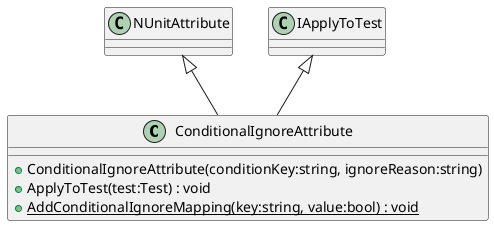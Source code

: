 @startuml
class ConditionalIgnoreAttribute {
    + ConditionalIgnoreAttribute(conditionKey:string, ignoreReason:string)
    + ApplyToTest(test:Test) : void
    + {static} AddConditionalIgnoreMapping(key:string, value:bool) : void
}
NUnitAttribute <|-- ConditionalIgnoreAttribute
IApplyToTest <|-- ConditionalIgnoreAttribute
@enduml
